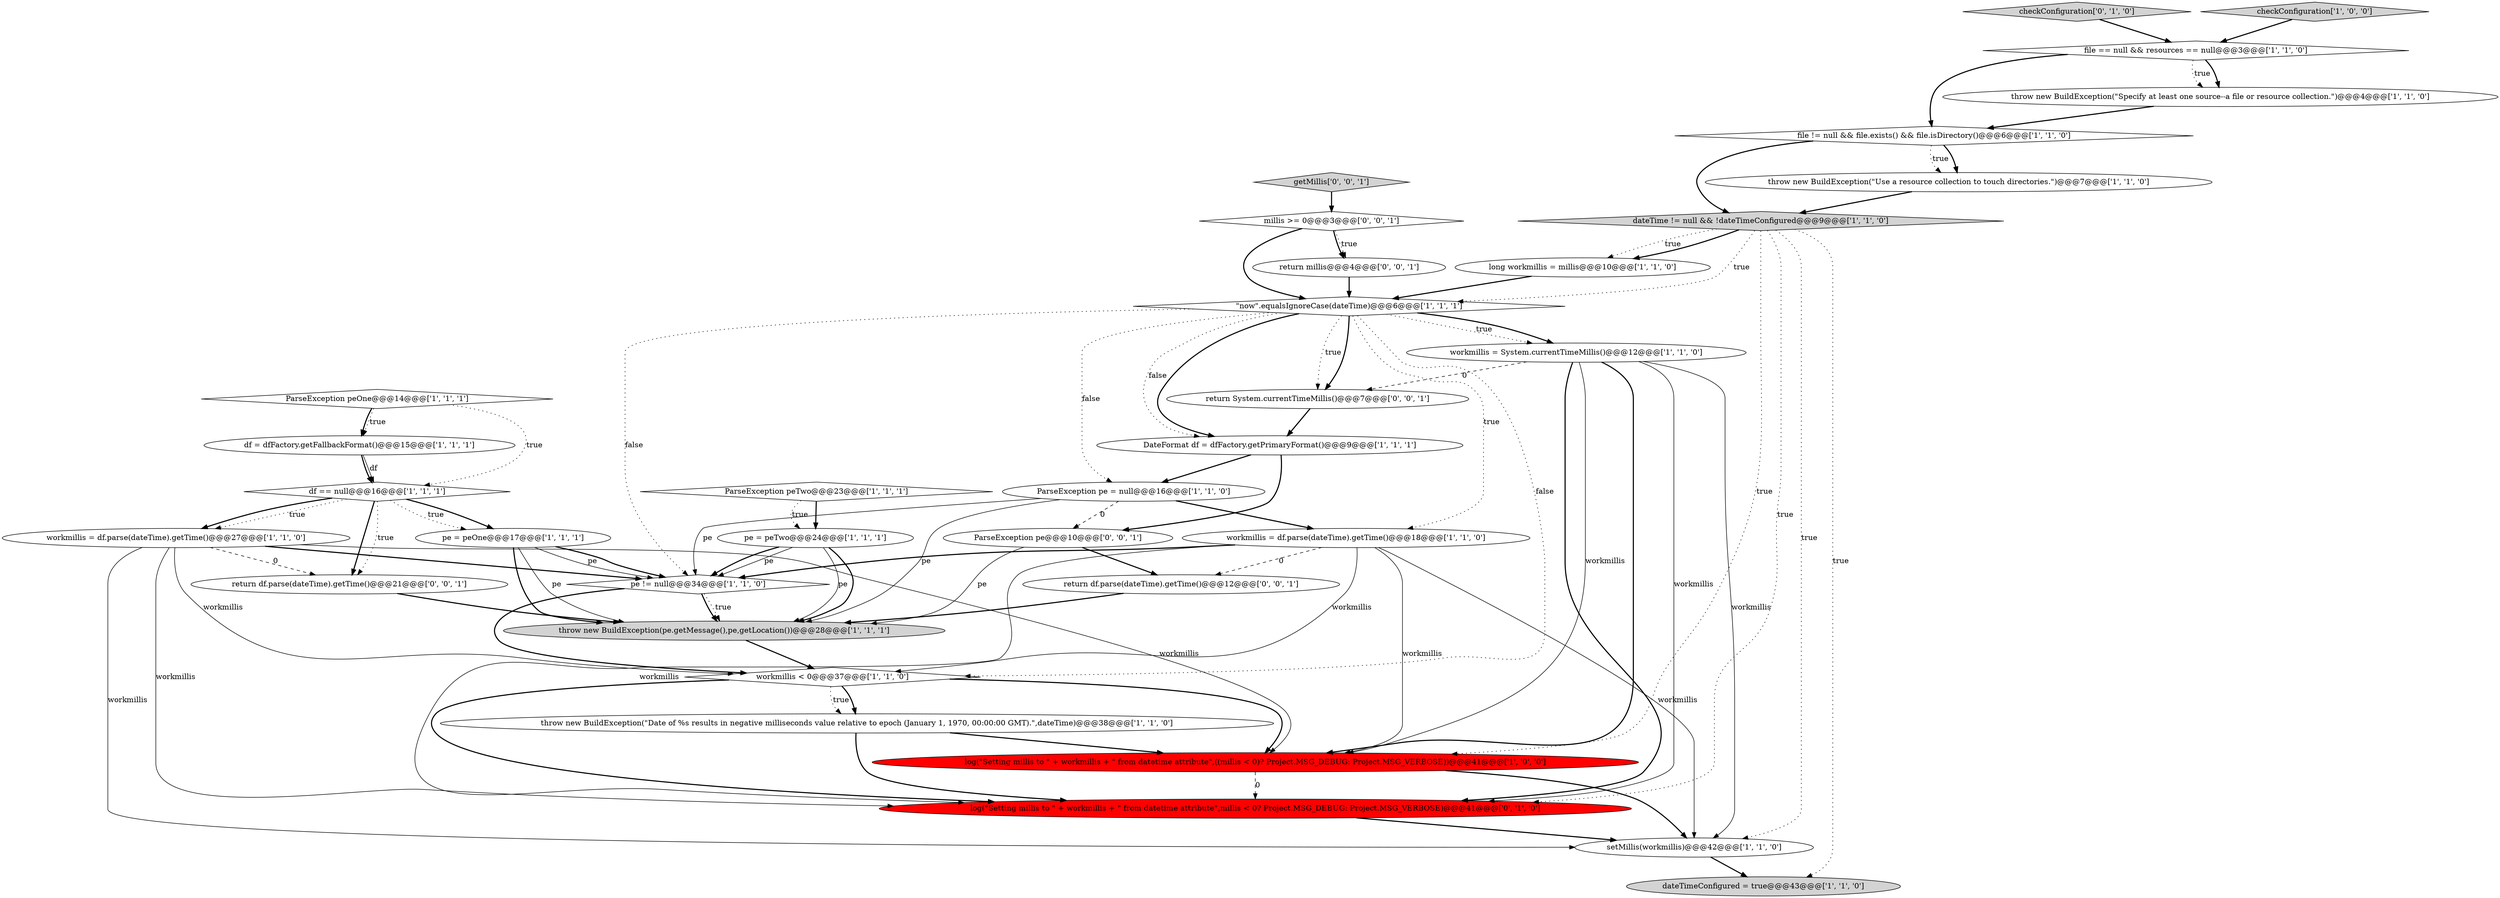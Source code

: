 digraph {
24 [style = filled, label = "ParseException pe = null@@@16@@@['1', '1', '0']", fillcolor = white, shape = ellipse image = "AAA0AAABBB1BBB"];
8 [style = filled, label = "throw new BuildException(\"Use a resource collection to touch directories.\")@@@7@@@['1', '1', '0']", fillcolor = white, shape = ellipse image = "AAA0AAABBB1BBB"];
16 [style = filled, label = "pe != null@@@34@@@['1', '1', '0']", fillcolor = white, shape = diamond image = "AAA0AAABBB1BBB"];
32 [style = filled, label = "getMillis['0', '0', '1']", fillcolor = lightgray, shape = diamond image = "AAA0AAABBB3BBB"];
23 [style = filled, label = "file == null && resources == null@@@3@@@['1', '1', '0']", fillcolor = white, shape = diamond image = "AAA0AAABBB1BBB"];
22 [style = filled, label = "file != null && file.exists() && file.isDirectory()@@@6@@@['1', '1', '0']", fillcolor = white, shape = diamond image = "AAA0AAABBB1BBB"];
21 [style = filled, label = "df = dfFactory.getFallbackFormat()@@@15@@@['1', '1', '1']", fillcolor = white, shape = ellipse image = "AAA0AAABBB1BBB"];
34 [style = filled, label = "return millis@@@4@@@['0', '0', '1']", fillcolor = white, shape = ellipse image = "AAA0AAABBB3BBB"];
13 [style = filled, label = "workmillis < 0@@@37@@@['1', '1', '0']", fillcolor = white, shape = diamond image = "AAA0AAABBB1BBB"];
28 [style = filled, label = "millis >= 0@@@3@@@['0', '0', '1']", fillcolor = white, shape = diamond image = "AAA0AAABBB3BBB"];
3 [style = filled, label = "df == null@@@16@@@['1', '1', '1']", fillcolor = white, shape = diamond image = "AAA0AAABBB1BBB"];
5 [style = filled, label = "log(\"Setting millis to \" + workmillis + \" from datetime attribute\",((millis < 0)? Project.MSG_DEBUG: Project.MSG_VERBOSE))@@@41@@@['1', '0', '0']", fillcolor = red, shape = ellipse image = "AAA1AAABBB1BBB"];
30 [style = filled, label = "return df.parse(dateTime).getTime()@@@21@@@['0', '0', '1']", fillcolor = white, shape = ellipse image = "AAA0AAABBB3BBB"];
6 [style = filled, label = "throw new BuildException(\"Date of %s results in negative milliseconds value relative to epoch (January 1, 1970, 00:00:00 GMT).\",dateTime)@@@38@@@['1', '1', '0']", fillcolor = white, shape = ellipse image = "AAA0AAABBB1BBB"];
26 [style = filled, label = "log(\"Setting millis to \" + workmillis + \" from datetime attribute\",millis < 0? Project.MSG_DEBUG: Project.MSG_VERBOSE)@@@41@@@['0', '1', '0']", fillcolor = red, shape = ellipse image = "AAA1AAABBB2BBB"];
27 [style = filled, label = "checkConfiguration['0', '1', '0']", fillcolor = lightgray, shape = diamond image = "AAA0AAABBB2BBB"];
1 [style = filled, label = "workmillis = df.parse(dateTime).getTime()@@@27@@@['1', '1', '0']", fillcolor = white, shape = ellipse image = "AAA0AAABBB1BBB"];
11 [style = filled, label = "throw new BuildException(pe.getMessage(),pe,getLocation())@@@28@@@['1', '1', '1']", fillcolor = lightgray, shape = ellipse image = "AAA0AAABBB1BBB"];
9 [style = filled, label = "dateTime != null && !dateTimeConfigured@@@9@@@['1', '1', '0']", fillcolor = lightgray, shape = diamond image = "AAA0AAABBB1BBB"];
20 [style = filled, label = "DateFormat df = dfFactory.getPrimaryFormat()@@@9@@@['1', '1', '1']", fillcolor = white, shape = ellipse image = "AAA0AAABBB1BBB"];
2 [style = filled, label = "\"now\".equalsIgnoreCase(dateTime)@@@6@@@['1', '1', '1']", fillcolor = white, shape = diamond image = "AAA0AAABBB1BBB"];
33 [style = filled, label = "return df.parse(dateTime).getTime()@@@12@@@['0', '0', '1']", fillcolor = white, shape = ellipse image = "AAA0AAABBB3BBB"];
0 [style = filled, label = "pe = peTwo@@@24@@@['1', '1', '1']", fillcolor = white, shape = ellipse image = "AAA0AAABBB1BBB"];
10 [style = filled, label = "pe = peOne@@@17@@@['1', '1', '1']", fillcolor = white, shape = ellipse image = "AAA0AAABBB1BBB"];
17 [style = filled, label = "checkConfiguration['1', '0', '0']", fillcolor = lightgray, shape = diamond image = "AAA0AAABBB1BBB"];
19 [style = filled, label = "ParseException peTwo@@@23@@@['1', '1', '1']", fillcolor = white, shape = diamond image = "AAA0AAABBB1BBB"];
14 [style = filled, label = "workmillis = df.parse(dateTime).getTime()@@@18@@@['1', '1', '0']", fillcolor = white, shape = ellipse image = "AAA0AAABBB1BBB"];
12 [style = filled, label = "throw new BuildException(\"Specify at least one source--a file or resource collection.\")@@@4@@@['1', '1', '0']", fillcolor = white, shape = ellipse image = "AAA0AAABBB1BBB"];
4 [style = filled, label = "ParseException peOne@@@14@@@['1', '1', '1']", fillcolor = white, shape = diamond image = "AAA0AAABBB1BBB"];
25 [style = filled, label = "long workmillis = millis@@@10@@@['1', '1', '0']", fillcolor = white, shape = ellipse image = "AAA0AAABBB1BBB"];
7 [style = filled, label = "workmillis = System.currentTimeMillis()@@@12@@@['1', '1', '0']", fillcolor = white, shape = ellipse image = "AAA0AAABBB1BBB"];
29 [style = filled, label = "return System.currentTimeMillis()@@@7@@@['0', '0', '1']", fillcolor = white, shape = ellipse image = "AAA0AAABBB3BBB"];
31 [style = filled, label = "ParseException pe@@@10@@@['0', '0', '1']", fillcolor = white, shape = ellipse image = "AAA0AAABBB3BBB"];
15 [style = filled, label = "setMillis(workmillis)@@@42@@@['1', '1', '0']", fillcolor = white, shape = ellipse image = "AAA0AAABBB1BBB"];
18 [style = filled, label = "dateTimeConfigured = true@@@43@@@['1', '1', '0']", fillcolor = lightgray, shape = ellipse image = "AAA0AAABBB1BBB"];
0->16 [style = solid, label="pe"];
7->15 [style = solid, label="workmillis"];
24->11 [style = solid, label="pe"];
5->15 [style = bold, label=""];
7->5 [style = solid, label="workmillis"];
1->26 [style = solid, label="workmillis"];
7->26 [style = bold, label=""];
22->8 [style = bold, label=""];
33->11 [style = bold, label=""];
30->11 [style = bold, label=""];
23->22 [style = bold, label=""];
34->2 [style = bold, label=""];
11->13 [style = bold, label=""];
26->15 [style = bold, label=""];
9->15 [style = dotted, label="true"];
23->12 [style = bold, label=""];
3->30 [style = bold, label=""];
12->22 [style = bold, label=""];
21->3 [style = bold, label=""];
10->11 [style = bold, label=""];
13->6 [style = dotted, label="true"];
14->16 [style = bold, label=""];
9->26 [style = dotted, label="true"];
2->20 [style = bold, label=""];
0->11 [style = solid, label="pe"];
2->29 [style = dotted, label="true"];
5->26 [style = dashed, label="0"];
22->9 [style = bold, label=""];
4->21 [style = bold, label=""];
3->30 [style = dotted, label="true"];
20->31 [style = bold, label=""];
14->5 [style = solid, label="workmillis"];
14->33 [style = dashed, label="0"];
25->2 [style = bold, label=""];
3->10 [style = bold, label=""];
29->20 [style = bold, label=""];
7->5 [style = bold, label=""];
1->16 [style = bold, label=""];
19->0 [style = dotted, label="true"];
31->33 [style = bold, label=""];
1->15 [style = solid, label="workmillis"];
13->5 [style = bold, label=""];
16->11 [style = dotted, label="true"];
3->1 [style = dotted, label="true"];
28->34 [style = dotted, label="true"];
0->16 [style = bold, label=""];
16->13 [style = bold, label=""];
6->26 [style = bold, label=""];
2->20 [style = dotted, label="false"];
3->1 [style = bold, label=""];
10->11 [style = solid, label="pe"];
1->30 [style = dashed, label="0"];
14->26 [style = solid, label="workmillis"];
3->10 [style = dotted, label="true"];
0->11 [style = bold, label=""];
10->16 [style = solid, label="pe"];
17->23 [style = bold, label=""];
19->0 [style = bold, label=""];
2->24 [style = dotted, label="false"];
4->21 [style = dotted, label="true"];
6->5 [style = bold, label=""];
4->3 [style = dotted, label="true"];
10->16 [style = bold, label=""];
21->3 [style = solid, label="df"];
13->26 [style = bold, label=""];
2->14 [style = dotted, label="true"];
13->6 [style = bold, label=""];
7->26 [style = solid, label="workmillis"];
24->16 [style = solid, label="pe"];
1->13 [style = solid, label="workmillis"];
9->5 [style = dotted, label="true"];
16->11 [style = bold, label=""];
14->15 [style = solid, label="workmillis"];
28->34 [style = bold, label=""];
1->5 [style = solid, label="workmillis"];
15->18 [style = bold, label=""];
2->16 [style = dotted, label="false"];
9->25 [style = dotted, label="true"];
24->14 [style = bold, label=""];
14->13 [style = solid, label="workmillis"];
28->2 [style = bold, label=""];
22->8 [style = dotted, label="true"];
9->2 [style = dotted, label="true"];
2->7 [style = dotted, label="true"];
9->25 [style = bold, label=""];
24->31 [style = dashed, label="0"];
8->9 [style = bold, label=""];
9->18 [style = dotted, label="true"];
27->23 [style = bold, label=""];
7->29 [style = dashed, label="0"];
2->7 [style = bold, label=""];
23->12 [style = dotted, label="true"];
20->24 [style = bold, label=""];
2->29 [style = bold, label=""];
31->11 [style = solid, label="pe"];
32->28 [style = bold, label=""];
2->13 [style = dotted, label="false"];
}
